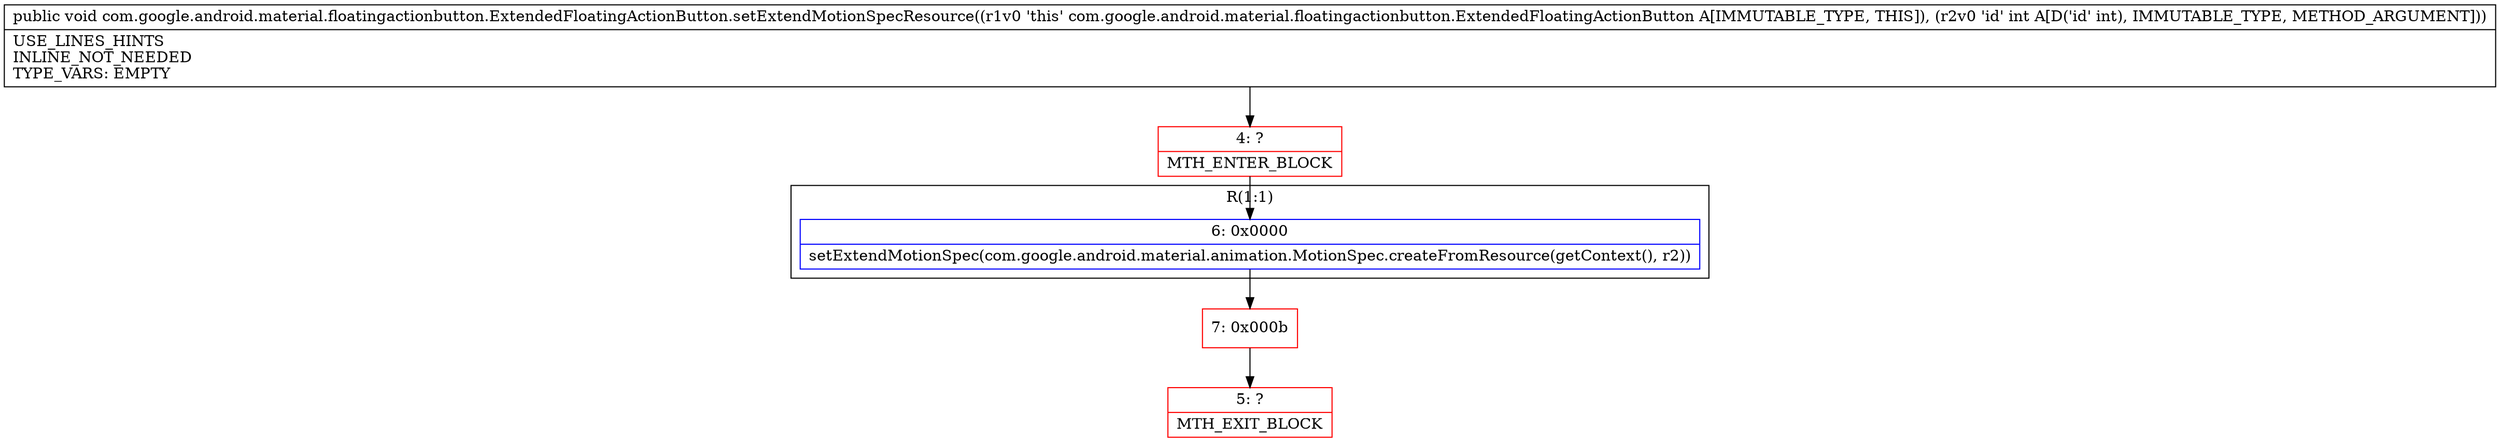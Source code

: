 digraph "CFG forcom.google.android.material.floatingactionbutton.ExtendedFloatingActionButton.setExtendMotionSpecResource(I)V" {
subgraph cluster_Region_841517117 {
label = "R(1:1)";
node [shape=record,color=blue];
Node_6 [shape=record,label="{6\:\ 0x0000|setExtendMotionSpec(com.google.android.material.animation.MotionSpec.createFromResource(getContext(), r2))\l}"];
}
Node_4 [shape=record,color=red,label="{4\:\ ?|MTH_ENTER_BLOCK\l}"];
Node_7 [shape=record,color=red,label="{7\:\ 0x000b}"];
Node_5 [shape=record,color=red,label="{5\:\ ?|MTH_EXIT_BLOCK\l}"];
MethodNode[shape=record,label="{public void com.google.android.material.floatingactionbutton.ExtendedFloatingActionButton.setExtendMotionSpecResource((r1v0 'this' com.google.android.material.floatingactionbutton.ExtendedFloatingActionButton A[IMMUTABLE_TYPE, THIS]), (r2v0 'id' int A[D('id' int), IMMUTABLE_TYPE, METHOD_ARGUMENT]))  | USE_LINES_HINTS\lINLINE_NOT_NEEDED\lTYPE_VARS: EMPTY\l}"];
MethodNode -> Node_4;Node_6 -> Node_7;
Node_4 -> Node_6;
Node_7 -> Node_5;
}

